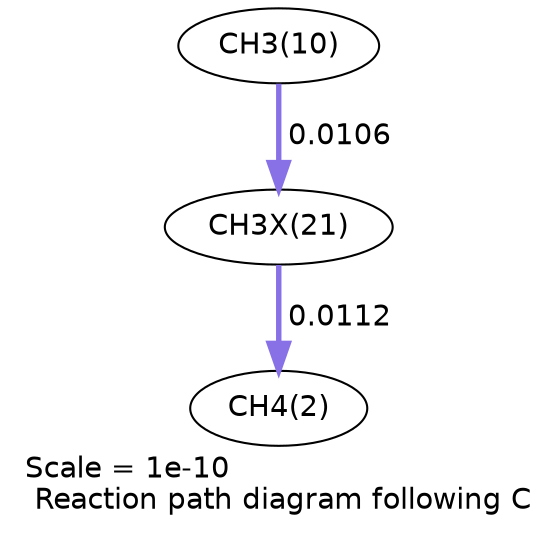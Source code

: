 digraph reaction_paths {
center=1;
s101 -> s4[fontname="Helvetica", penwidth=2.61, arrowsize=1.3, color="0.7, 0.511, 0.9"
, label=" 0.0112"];
s12 -> s101[fontname="Helvetica", penwidth=2.57, arrowsize=1.28, color="0.7, 0.511, 0.9"
, label=" 0.0106"];
s4 [ fontname="Helvetica", label="CH4(2)"];
s12 [ fontname="Helvetica", label="CH3(10)"];
s101 [ fontname="Helvetica", label="CH3X(21)"];
 label = "Scale = 1e-10\l Reaction path diagram following C";
 fontname = "Helvetica";
}
